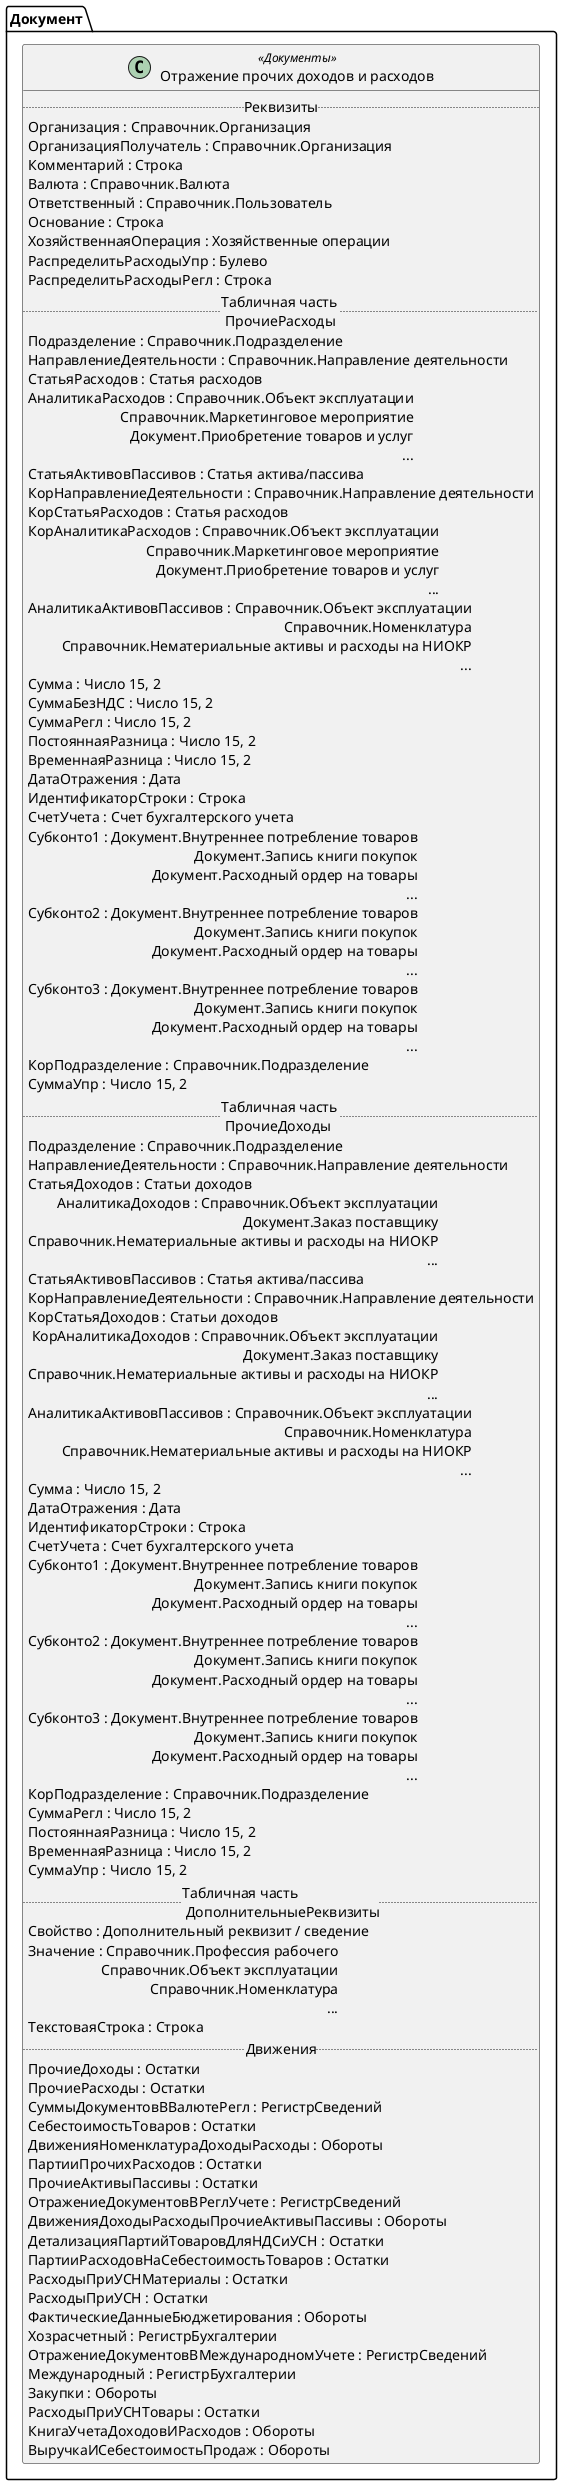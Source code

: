 ﻿@startuml ПрочиеДоходыРасходы
'!include templates.wsd
'..\include templates.wsd
class Документ.ПрочиеДоходыРасходы as "Отражение прочих доходов и расходов" <<Документы>>
{
..Реквизиты..
Организация : Справочник.Организация
ОрганизацияПолучатель : Справочник.Организация
Комментарий : Строка
Валюта : Справочник.Валюта
Ответственный : Справочник.Пользователь
Основание : Строка
ХозяйственнаяОперация : Хозяйственные операции
РаспределитьРасходыУпр : Булево
РаспределитьРасходыРегл : Строка
..Табличная часть \n ПрочиеРасходы..
Подразделение : Справочник.Подразделение
НаправлениеДеятельности : Справочник.Направление деятельности
СтатьяРасходов : Статья расходов
АналитикаРасходов : Справочник.Объект эксплуатации\rСправочник.Маркетинговое мероприятие\rДокумент.Приобретение товаров и услуг\r...
СтатьяАктивовПассивов : Статья актива/пассива
КорНаправлениеДеятельности : Справочник.Направление деятельности
КорСтатьяРасходов : Статья расходов
КорАналитикаРасходов : Справочник.Объект эксплуатации\rСправочник.Маркетинговое мероприятие\rДокумент.Приобретение товаров и услуг\r...
АналитикаАктивовПассивов : Справочник.Объект эксплуатации\rСправочник.Номенклатура\rСправочник.Нематериальные активы и расходы на НИОКР\r...
Сумма : Число 15, 2
СуммаБезНДС : Число 15, 2
СуммаРегл : Число 15, 2
ПостояннаяРазница : Число 15, 2
ВременнаяРазница : Число 15, 2
ДатаОтражения : Дата
ИдентификаторСтроки : Строка
СчетУчета : Счет бухгалтерского учета
Субконто1 : Документ.Внутреннее потребление товаров\rДокумент.Запись книги покупок\rДокумент.Расходный ордер на товары\r...
Субконто2 : Документ.Внутреннее потребление товаров\rДокумент.Запись книги покупок\rДокумент.Расходный ордер на товары\r...
Субконто3 : Документ.Внутреннее потребление товаров\rДокумент.Запись книги покупок\rДокумент.Расходный ордер на товары\r...
КорПодразделение : Справочник.Подразделение
СуммаУпр : Число 15, 2
..Табличная часть \n ПрочиеДоходы..
Подразделение : Справочник.Подразделение
НаправлениеДеятельности : Справочник.Направление деятельности
СтатьяДоходов : Статьи доходов
АналитикаДоходов : Справочник.Объект эксплуатации\rДокумент.Заказ поставщику\rСправочник.Нематериальные активы и расходы на НИОКР\r...
СтатьяАктивовПассивов : Статья актива/пассива
КорНаправлениеДеятельности : Справочник.Направление деятельности
КорСтатьяДоходов : Статьи доходов
КорАналитикаДоходов : Справочник.Объект эксплуатации\rДокумент.Заказ поставщику\rСправочник.Нематериальные активы и расходы на НИОКР\r...
АналитикаАктивовПассивов : Справочник.Объект эксплуатации\rСправочник.Номенклатура\rСправочник.Нематериальные активы и расходы на НИОКР\r...
Сумма : Число 15, 2
ДатаОтражения : Дата
ИдентификаторСтроки : Строка
СчетУчета : Счет бухгалтерского учета
Субконто1 : Документ.Внутреннее потребление товаров\rДокумент.Запись книги покупок\rДокумент.Расходный ордер на товары\r...
Субконто2 : Документ.Внутреннее потребление товаров\rДокумент.Запись книги покупок\rДокумент.Расходный ордер на товары\r...
Субконто3 : Документ.Внутреннее потребление товаров\rДокумент.Запись книги покупок\rДокумент.Расходный ордер на товары\r...
КорПодразделение : Справочник.Подразделение
СуммаРегл : Число 15, 2
ПостояннаяРазница : Число 15, 2
ВременнаяРазница : Число 15, 2
СуммаУпр : Число 15, 2
..Табличная часть \n ДополнительныеРеквизиты..
Свойство : Дополнительный реквизит / сведение
Значение : Справочник.Профессия рабочего\rСправочник.Объект эксплуатации\rСправочник.Номенклатура\r...
ТекстоваяСтрока : Строка
..Движения..
ПрочиеДоходы : Остатки
ПрочиеРасходы : Остатки
СуммыДокументовВВалютеРегл : РегистрСведений
СебестоимостьТоваров : Остатки
ДвиженияНоменклатураДоходыРасходы : Обороты
ПартииПрочихРасходов : Остатки
ПрочиеАктивыПассивы : Остатки
ОтражениеДокументовВРеглУчете : РегистрСведений
ДвиженияДоходыРасходыПрочиеАктивыПассивы : Обороты
ДетализацияПартийТоваровДляНДСиУСН : Остатки
ПартииРасходовНаСебестоимостьТоваров : Остатки
РасходыПриУСНМатериалы : Остатки
РасходыПриУСН : Остатки
ФактическиеДанныеБюджетирования : Обороты
Хозрасчетный : РегистрБухгалтерии
ОтражениеДокументовВМеждународномУчете : РегистрСведений
Международный : РегистрБухгалтерии
Закупки : Обороты
РасходыПриУСНТовары : Остатки
КнигаУчетаДоходовИРасходов : Обороты
ВыручкаИСебестоимостьПродаж : Обороты
}
@enduml
